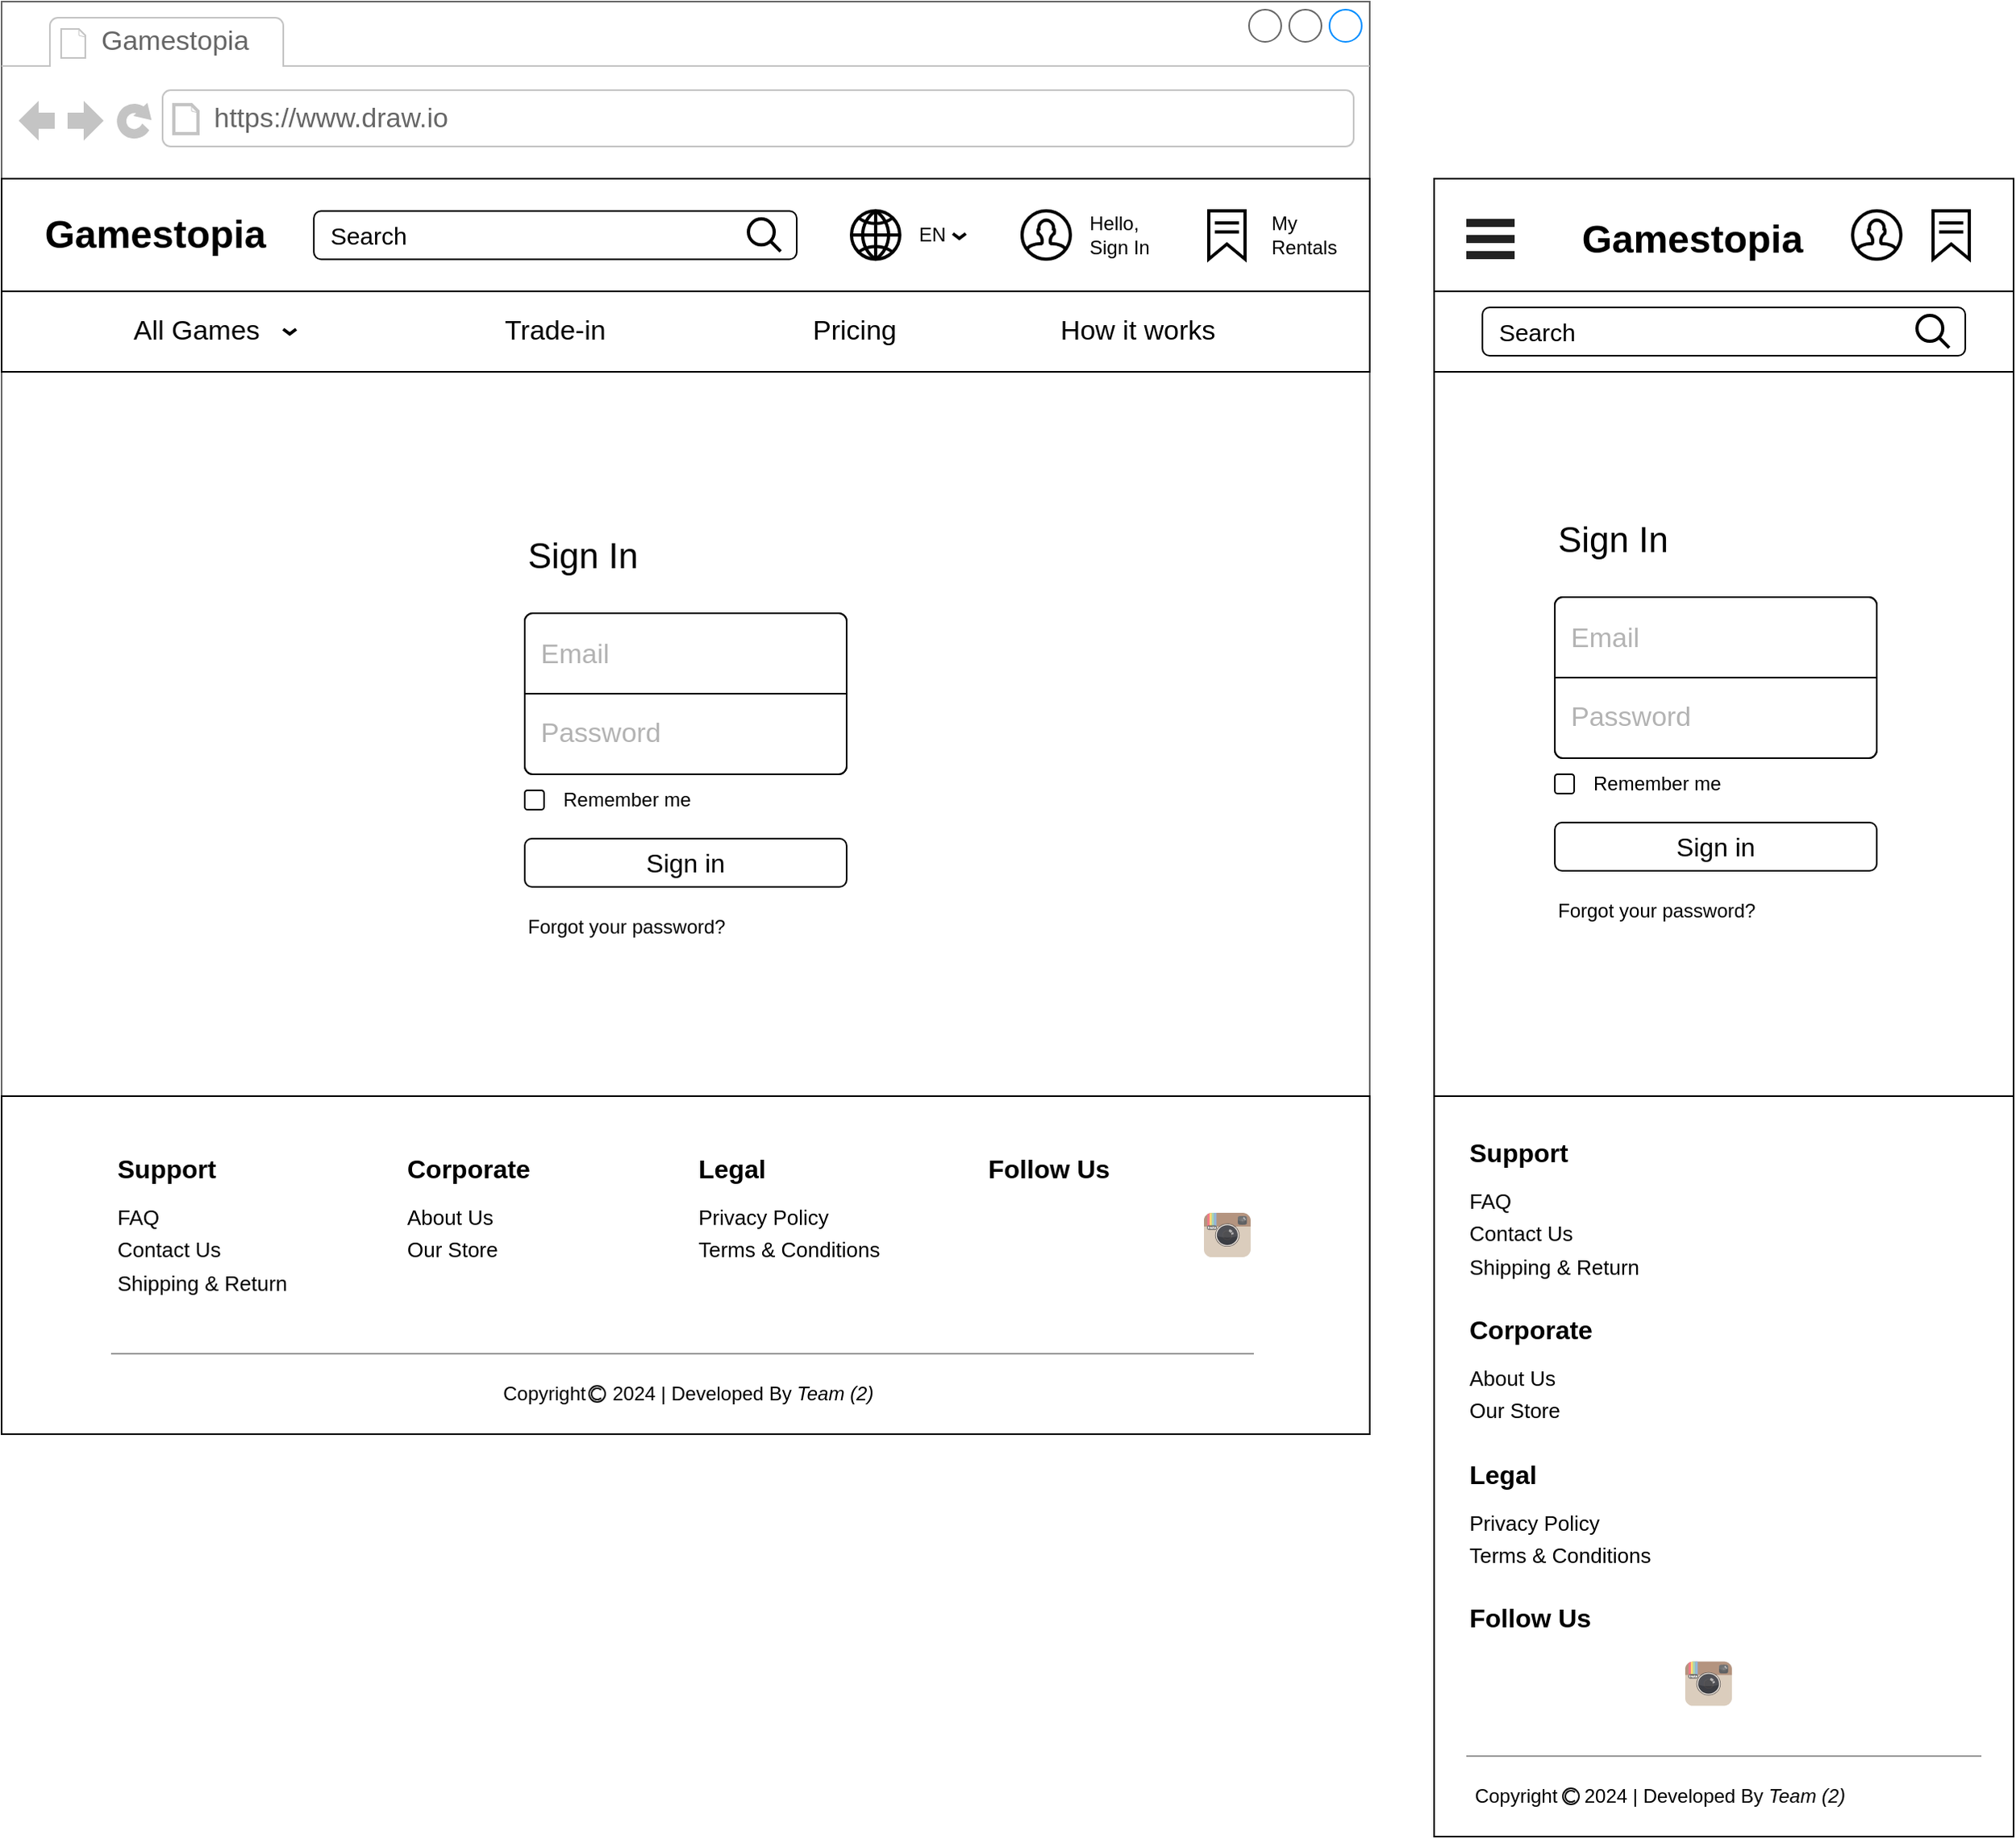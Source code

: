 <mxfile>
    <diagram id="GFclDaCIk4YAcfMqffFD" name="Page-1">
        <mxGraphModel dx="1577" dy="1097" grid="1" gridSize="10" guides="1" tooltips="1" connect="1" arrows="1" fold="1" page="1" pageScale="1" pageWidth="850" pageHeight="1100" math="0" shadow="0">
            <root>
                <mxCell id="0"/>
                <mxCell id="1" parent="0"/>
                <mxCell id="2" value="" style="strokeWidth=1;shadow=0;dashed=0;align=center;html=1;shape=mxgraph.mockup.containers.browserWindow;rSize=0;strokeColor=#666666;strokeColor2=#008cff;strokeColor3=#c4c4c4;mainText=,;recursiveResize=0;" parent="1" vertex="1">
                    <mxGeometry x="210" y="480" width="850" height="890" as="geometry"/>
                </mxCell>
                <mxCell id="3" value="Gamestopia" style="strokeWidth=1;shadow=0;dashed=0;align=center;html=1;shape=mxgraph.mockup.containers.anchor;fontSize=17;fontColor=#666666;align=left;" parent="2" vertex="1">
                    <mxGeometry x="60" y="12" width="170" height="26" as="geometry"/>
                </mxCell>
                <mxCell id="4" value="https://www.draw.io" style="strokeWidth=1;shadow=0;dashed=0;align=center;html=1;shape=mxgraph.mockup.containers.anchor;rSize=0;fontSize=17;fontColor=#666666;align=left;" parent="2" vertex="1">
                    <mxGeometry x="130" y="60" width="250" height="26" as="geometry"/>
                </mxCell>
                <mxCell id="569" value="Sign In" style="text;html=1;strokeColor=none;fillColor=none;align=left;verticalAlign=middle;whiteSpace=wrap;rounded=0;fontSize=22;" parent="2" vertex="1">
                    <mxGeometry x="325" y="320" width="130" height="50" as="geometry"/>
                </mxCell>
                <mxCell id="570" value="" style="html=1;shadow=0;dashed=0;shape=mxgraph.bootstrap.rrect;rSize=5;strokeColor=#000000;html=1;whiteSpace=wrap;fillColor=#FFFFFF;fontColor=#000000;fontSize=19;" parent="2" vertex="1">
                    <mxGeometry x="325" y="380" width="200" height="100" as="geometry"/>
                </mxCell>
                <mxCell id="571" value="Email" style="strokeColor=inherit;fillColor=inherit;gradientColor=inherit;fontColor=#B3B3B3;html=1;shadow=0;dashed=0;shape=mxgraph.bootstrap.topButton;rSize=5;perimeter=none;whiteSpace=wrap;resizeWidth=1;align=left;spacing=10;fontSize=17;" parent="570" vertex="1">
                    <mxGeometry width="200" height="52" relative="1" as="geometry"/>
                </mxCell>
                <mxCell id="573" value="Password" style="strokeColor=inherit;fillColor=inherit;gradientColor=inherit;fontColor=#B3B3B3;html=1;shadow=0;dashed=0;shape=mxgraph.bootstrap.bottomButton;rSize=5;perimeter=none;whiteSpace=wrap;resizeWidth=1;resizeHeight=0;align=left;spacing=10;fontSize=17;" parent="570" vertex="1">
                    <mxGeometry y="1" width="200" height="50" relative="1" as="geometry">
                        <mxPoint y="-50" as="offset"/>
                    </mxGeometry>
                </mxCell>
                <mxCell id="576" value="&lt;font color=&quot;#000000&quot; style=&quot;font-size: 16px;&quot;&gt;Sign in&lt;/font&gt;" style="rounded=1;whiteSpace=wrap;html=1;strokeColor=#000000;fontSize=16;fontColor=#B3B3B3;" parent="2" vertex="1">
                    <mxGeometry x="325" y="520" width="200" height="30" as="geometry"/>
                </mxCell>
                <mxCell id="577" value="Remember me" style="rounded=1;align=left;verticalAlign=middle;fontStyle=0;fontSize=12;labelPosition=right;verticalLabelPosition=middle;spacingLeft=10;html=1;shadow=0;dashed=0;" parent="2" vertex="1">
                    <mxGeometry x="325" y="490" width="12" height="12" as="geometry"/>
                </mxCell>
                <mxCell id="550" value="" style="group" parent="2" vertex="1" connectable="0">
                    <mxGeometry y="680" width="850" height="210" as="geometry"/>
                </mxCell>
                <mxCell id="160" value="" style="rounded=0;whiteSpace=wrap;html=1;" parent="550" vertex="1">
                    <mxGeometry width="850" height="210" as="geometry"/>
                </mxCell>
                <mxCell id="153" value="&lt;b&gt;&lt;font style=&quot;font-size: 16px;&quot;&gt;Follow Us&lt;/font&gt;&lt;/b&gt;" style="text;html=1;align=left;verticalAlign=middle;whiteSpace=wrap;rounded=0;" parent="550" vertex="1">
                    <mxGeometry x="611" y="30" width="120" height="30" as="geometry"/>
                </mxCell>
                <mxCell id="154" value="" style="shape=image;html=1;verticalAlign=top;verticalLabelPosition=bottom;labelBackgroundColor=#ffffff;imageAspect=0;aspect=fixed;image=https://cdn2.iconfinder.com/data/icons/social-media-2285/512/1_Facebook_colored_svg_copy-128.png;fillColor=none;strokeColor=none;" parent="550" vertex="1">
                    <mxGeometry x="614" y="72.5" width="27.5" height="27.5" as="geometry"/>
                </mxCell>
                <mxCell id="155" value="" style="shape=image;html=1;verticalAlign=top;verticalLabelPosition=bottom;labelBackgroundColor=#ffffff;imageAspect=0;aspect=fixed;image=https://cdn3.iconfinder.com/data/icons/2018-social-media-logotypes/1000/2018_social_media_popular_app_logo_twitter-128.png;fillColor=none;strokeColor=none;" parent="550" vertex="1">
                    <mxGeometry x="659" y="72.5" width="27.5" height="27.5" as="geometry"/>
                </mxCell>
                <mxCell id="156" value="" style="shape=image;html=1;verticalAlign=top;verticalLabelPosition=bottom;labelBackgroundColor=#ffffff;imageAspect=0;aspect=fixed;image=https://cdn4.iconfinder.com/data/icons/social-media-flat-7/64/Social-media_Youtube-128.png;fillColor=none;strokeColor=none;" parent="550" vertex="1">
                    <mxGeometry x="702" y="71.25" width="30" height="30" as="geometry"/>
                </mxCell>
                <mxCell id="158" value="" style="dashed=0;outlineConnect=0;html=1;align=center;labelPosition=center;verticalLabelPosition=bottom;verticalAlign=top;shape=mxgraph.weblogos.instagram;fillColor=none;strokeColor=none;" parent="550" vertex="1">
                    <mxGeometry x="747" y="72.5" width="29" height="27.5" as="geometry"/>
                </mxCell>
                <mxCell id="399" value="" style="verticalLabelPosition=bottom;shadow=0;dashed=0;align=center;html=1;verticalAlign=top;strokeWidth=1;shape=mxgraph.mockup.markup.line;strokeColor=#999999;fontSize=16;fontColor=#000000;fillColor=#808080;" parent="550" vertex="1">
                    <mxGeometry x="68" y="150" width="710" height="20" as="geometry"/>
                </mxCell>
                <mxCell id="400" value="&lt;b&gt;&lt;font style=&quot;font-size: 16px;&quot;&gt;Support&lt;/font&gt;&lt;/b&gt;" style="text;html=1;align=left;verticalAlign=middle;whiteSpace=wrap;rounded=0;" parent="550" vertex="1">
                    <mxGeometry x="70" y="30" width="120" height="30" as="geometry"/>
                </mxCell>
                <mxCell id="401" value="&lt;span style=&quot;font-size: 16px;&quot;&gt;&lt;b&gt;Corporate&lt;/b&gt;&lt;/span&gt;" style="text;html=1;align=left;verticalAlign=middle;whiteSpace=wrap;rounded=0;" parent="550" vertex="1">
                    <mxGeometry x="250" y="30" width="120" height="30" as="geometry"/>
                </mxCell>
                <mxCell id="402" value="&lt;b&gt;&lt;font style=&quot;font-size: 16px;&quot;&gt;Legal&lt;/font&gt;&lt;/b&gt;" style="text;html=1;align=left;verticalAlign=middle;whiteSpace=wrap;rounded=0;" parent="550" vertex="1">
                    <mxGeometry x="431" y="30" width="120" height="30" as="geometry"/>
                </mxCell>
                <mxCell id="406" value="Privacy Policy" style="text;html=1;strokeColor=none;fillColor=none;align=left;verticalAlign=middle;whiteSpace=wrap;rounded=0;fontSize=13;fontColor=#000000;" parent="550" vertex="1">
                    <mxGeometry x="431" y="60" width="150" height="30" as="geometry"/>
                </mxCell>
                <mxCell id="407" value="Terms &amp;amp; Conditions" style="text;html=1;strokeColor=none;fillColor=none;align=left;verticalAlign=middle;whiteSpace=wrap;rounded=0;fontSize=13;fontColor=#000000;" parent="550" vertex="1">
                    <mxGeometry x="431" y="80" width="150" height="30" as="geometry"/>
                </mxCell>
                <mxCell id="408" value="About Us" style="text;html=1;strokeColor=none;fillColor=none;align=left;verticalAlign=middle;whiteSpace=wrap;rounded=0;fontSize=13;fontColor=#000000;" parent="550" vertex="1">
                    <mxGeometry x="250" y="60" width="150" height="30" as="geometry"/>
                </mxCell>
                <mxCell id="409" value="Our Store" style="text;html=1;strokeColor=none;fillColor=none;align=left;verticalAlign=middle;whiteSpace=wrap;rounded=0;fontSize=13;fontColor=#000000;" parent="550" vertex="1">
                    <mxGeometry x="250" y="80" width="150" height="30" as="geometry"/>
                </mxCell>
                <mxCell id="410" value="Contact Us" style="text;html=1;strokeColor=none;fillColor=none;align=left;verticalAlign=middle;whiteSpace=wrap;rounded=0;fontSize=13;fontColor=#000000;" parent="550" vertex="1">
                    <mxGeometry x="70" y="80" width="150" height="30" as="geometry"/>
                </mxCell>
                <mxCell id="411" value="FAQ" style="text;html=1;strokeColor=none;fillColor=none;align=left;verticalAlign=middle;whiteSpace=wrap;rounded=0;fontSize=13;fontColor=#000000;" parent="550" vertex="1">
                    <mxGeometry x="70" y="60" width="150" height="30" as="geometry"/>
                </mxCell>
                <mxCell id="412" value="Shipping &amp;amp; Return" style="text;html=1;strokeColor=none;fillColor=none;align=left;verticalAlign=middle;whiteSpace=wrap;rounded=0;fontSize=13;fontColor=#000000;" parent="550" vertex="1">
                    <mxGeometry x="70" y="101.25" width="150" height="30" as="geometry"/>
                </mxCell>
                <mxCell id="161" value="" style="group" parent="550" vertex="1" connectable="0">
                    <mxGeometry x="260" y="170" width="330" height="30" as="geometry"/>
                </mxCell>
                <mxCell id="145" value="&amp;nbsp;Copyright&amp;nbsp; &amp;nbsp; &amp;nbsp;2024 | Developed By &lt;i&gt;Team (2)&lt;/i&gt;" style="text;html=1;align=center;verticalAlign=middle;whiteSpace=wrap;rounded=0;" parent="161" vertex="1">
                    <mxGeometry width="330" height="30" as="geometry"/>
                </mxCell>
                <mxCell id="144" value="" style="strokeColor=#0f0f0f;verticalLabelPosition=bottom;shadow=0;dashed=0;verticalAlign=top;strokeWidth=1;html=1;shape=mxgraph.mockup.misc.copyrightIcon;perimeterSpacing=0;" parent="161" vertex="1">
                    <mxGeometry x="105" y="10" width="10" height="10" as="geometry"/>
                </mxCell>
                <mxCell id="585" value="Forgot your password?" style="text;html=1;strokeColor=none;fillColor=none;align=left;verticalAlign=middle;whiteSpace=wrap;rounded=0;" vertex="1" parent="2">
                    <mxGeometry x="325" y="560" width="130" height="30" as="geometry"/>
                </mxCell>
                <mxCell id="415" value="" style="rounded=0;whiteSpace=wrap;html=1;fontSize=13;" parent="1" vertex="1">
                    <mxGeometry x="1100" y="590" width="360" height="1030" as="geometry"/>
                </mxCell>
                <mxCell id="428" value="" style="group" parent="1" vertex="1" connectable="0">
                    <mxGeometry x="1130" y="670" width="330" height="50" as="geometry"/>
                </mxCell>
                <mxCell id="429" value="" style="html=1;verticalLabelPosition=bottom;align=center;labelBackgroundColor=#ffffff;verticalAlign=top;strokeWidth=2;strokeColor=#000000;shadow=0;dashed=0;shape=mxgraph.ios7.icons.looking_glass;fontSize=15;fontColor=#000000;fillColor=none;" parent="428" vertex="1">
                    <mxGeometry x="270" y="4.94" width="20" height="20.12" as="geometry"/>
                </mxCell>
                <mxCell id="430" value="&amp;nbsp; Search" style="rounded=1;whiteSpace=wrap;html=1;strokeColor=#000000;fontSize=15;fontColor=#000000;fillColor=none;align=left;" parent="428" vertex="1">
                    <mxGeometry width="300" height="30" as="geometry"/>
                </mxCell>
                <mxCell id="431" value="" style="rounded=0;whiteSpace=wrap;html=1;strokeColor=default;fontSize=13;fontColor=#000000;fillColor=none;" parent="428" vertex="1">
                    <mxGeometry x="-30" y="-10" width="360" height="50" as="geometry"/>
                </mxCell>
                <mxCell id="551" value="" style="group" parent="1" vertex="1" connectable="0">
                    <mxGeometry x="1100" y="1160" width="360" height="460" as="geometry"/>
                </mxCell>
                <mxCell id="529" value="" style="rounded=0;whiteSpace=wrap;html=1;" parent="551" vertex="1">
                    <mxGeometry width="360" height="460" as="geometry"/>
                </mxCell>
                <mxCell id="530" value="&lt;b&gt;&lt;font style=&quot;font-size: 16px;&quot;&gt;Follow Us&lt;/font&gt;&lt;/b&gt;" style="text;html=1;align=left;verticalAlign=middle;whiteSpace=wrap;rounded=0;" parent="551" vertex="1">
                    <mxGeometry x="20" y="308.75" width="120" height="30" as="geometry"/>
                </mxCell>
                <mxCell id="531" value="" style="shape=image;html=1;verticalAlign=top;verticalLabelPosition=bottom;labelBackgroundColor=#ffffff;imageAspect=0;aspect=fixed;image=https://cdn2.iconfinder.com/data/icons/social-media-2285/512/1_Facebook_colored_svg_copy-128.png;fillColor=none;strokeColor=none;" parent="551" vertex="1">
                    <mxGeometry x="23" y="351.25" width="27.5" height="27.5" as="geometry"/>
                </mxCell>
                <mxCell id="532" value="" style="shape=image;html=1;verticalAlign=top;verticalLabelPosition=bottom;labelBackgroundColor=#ffffff;imageAspect=0;aspect=fixed;image=https://cdn3.iconfinder.com/data/icons/2018-social-media-logotypes/1000/2018_social_media_popular_app_logo_twitter-128.png;fillColor=none;strokeColor=none;" parent="551" vertex="1">
                    <mxGeometry x="68" y="351.25" width="27.5" height="27.5" as="geometry"/>
                </mxCell>
                <mxCell id="533" value="" style="shape=image;html=1;verticalAlign=top;verticalLabelPosition=bottom;labelBackgroundColor=#ffffff;imageAspect=0;aspect=fixed;image=https://cdn4.iconfinder.com/data/icons/social-media-flat-7/64/Social-media_Youtube-128.png;fillColor=none;strokeColor=none;" parent="551" vertex="1">
                    <mxGeometry x="111" y="350" width="30" height="30" as="geometry"/>
                </mxCell>
                <mxCell id="534" value="" style="dashed=0;outlineConnect=0;html=1;align=center;labelPosition=center;verticalLabelPosition=bottom;verticalAlign=top;shape=mxgraph.weblogos.instagram;fillColor=none;strokeColor=none;" parent="551" vertex="1">
                    <mxGeometry x="156" y="351.25" width="29" height="27.5" as="geometry"/>
                </mxCell>
                <mxCell id="536" value="&lt;b&gt;&lt;font style=&quot;font-size: 16px;&quot;&gt;Support&lt;/font&gt;&lt;/b&gt;" style="text;html=1;align=left;verticalAlign=middle;whiteSpace=wrap;rounded=0;" parent="551" vertex="1">
                    <mxGeometry x="20" y="20" width="120" height="30" as="geometry"/>
                </mxCell>
                <mxCell id="537" value="&lt;span style=&quot;font-size: 16px;&quot;&gt;&lt;b&gt;Corporate&lt;/b&gt;&lt;/span&gt;" style="text;html=1;align=left;verticalAlign=middle;whiteSpace=wrap;rounded=0;" parent="551" vertex="1">
                    <mxGeometry x="20" y="130" width="120" height="30" as="geometry"/>
                </mxCell>
                <mxCell id="538" value="&lt;b&gt;&lt;font style=&quot;font-size: 16px;&quot;&gt;Legal&lt;/font&gt;&lt;/b&gt;" style="text;html=1;align=left;verticalAlign=middle;whiteSpace=wrap;rounded=0;" parent="551" vertex="1">
                    <mxGeometry x="20" y="220" width="120" height="30" as="geometry"/>
                </mxCell>
                <mxCell id="539" value="Privacy Policy" style="text;html=1;strokeColor=none;fillColor=none;align=left;verticalAlign=middle;whiteSpace=wrap;rounded=0;fontSize=13;fontColor=#000000;" parent="551" vertex="1">
                    <mxGeometry x="20" y="250" width="150" height="30" as="geometry"/>
                </mxCell>
                <mxCell id="540" value="Terms &amp;amp; Conditions" style="text;html=1;strokeColor=none;fillColor=none;align=left;verticalAlign=middle;whiteSpace=wrap;rounded=0;fontSize=13;fontColor=#000000;" parent="551" vertex="1">
                    <mxGeometry x="20" y="270" width="150" height="30" as="geometry"/>
                </mxCell>
                <mxCell id="541" value="About Us" style="text;html=1;strokeColor=none;fillColor=none;align=left;verticalAlign=middle;whiteSpace=wrap;rounded=0;fontSize=13;fontColor=#000000;" parent="551" vertex="1">
                    <mxGeometry x="20" y="160" width="150" height="30" as="geometry"/>
                </mxCell>
                <mxCell id="542" value="Our Store" style="text;html=1;strokeColor=none;fillColor=none;align=left;verticalAlign=middle;whiteSpace=wrap;rounded=0;fontSize=13;fontColor=#000000;" parent="551" vertex="1">
                    <mxGeometry x="20" y="180" width="150" height="30" as="geometry"/>
                </mxCell>
                <mxCell id="543" value="Contact Us" style="text;html=1;strokeColor=none;fillColor=none;align=left;verticalAlign=middle;whiteSpace=wrap;rounded=0;fontSize=13;fontColor=#000000;" parent="551" vertex="1">
                    <mxGeometry x="20" y="70" width="150" height="30" as="geometry"/>
                </mxCell>
                <mxCell id="544" value="FAQ" style="text;html=1;strokeColor=none;fillColor=none;align=left;verticalAlign=middle;whiteSpace=wrap;rounded=0;fontSize=13;fontColor=#000000;" parent="551" vertex="1">
                    <mxGeometry x="20" y="50" width="150" height="30" as="geometry"/>
                </mxCell>
                <mxCell id="545" value="Shipping &amp;amp; Return" style="text;html=1;strokeColor=none;fillColor=none;align=left;verticalAlign=middle;whiteSpace=wrap;rounded=0;fontSize=13;fontColor=#000000;" parent="551" vertex="1">
                    <mxGeometry x="20" y="91.25" width="150" height="30" as="geometry"/>
                </mxCell>
                <mxCell id="546" value="" style="group;align=left;" parent="551" vertex="1" connectable="0">
                    <mxGeometry x="20" y="420" width="330" height="30" as="geometry"/>
                </mxCell>
                <mxCell id="547" value="&amp;nbsp;Copyright&amp;nbsp; &amp;nbsp; &amp;nbsp;2024 | Developed By &lt;i&gt;Team (2)&lt;/i&gt;" style="text;html=1;align=left;verticalAlign=middle;whiteSpace=wrap;rounded=0;" parent="546" vertex="1">
                    <mxGeometry width="330" height="30" as="geometry"/>
                </mxCell>
                <mxCell id="548" value="" style="strokeColor=#0f0f0f;verticalLabelPosition=bottom;shadow=0;dashed=0;verticalAlign=top;strokeWidth=1;html=1;shape=mxgraph.mockup.misc.copyrightIcon;perimeterSpacing=0;align=left;" parent="546" vertex="1">
                    <mxGeometry x="60" y="10" width="10" height="10" as="geometry"/>
                </mxCell>
                <mxCell id="535" value="" style="verticalLabelPosition=bottom;shadow=0;dashed=0;align=center;html=1;verticalAlign=top;strokeWidth=1;shape=mxgraph.mockup.markup.line;strokeColor=#999999;fontSize=16;fontColor=#000000;fillColor=#808080;" parent="546" vertex="1">
                    <mxGeometry y="-20" width="320" height="20" as="geometry"/>
                </mxCell>
                <mxCell id="579" value="Sign In" style="text;html=1;strokeColor=none;fillColor=none;align=left;verticalAlign=middle;whiteSpace=wrap;rounded=0;fontSize=22;" parent="1" vertex="1">
                    <mxGeometry x="1175" y="790" width="130" height="50" as="geometry"/>
                </mxCell>
                <mxCell id="580" value="" style="html=1;shadow=0;dashed=0;shape=mxgraph.bootstrap.rrect;rSize=5;strokeColor=#000000;html=1;whiteSpace=wrap;fillColor=#FFFFFF;fontColor=#000000;fontSize=19;" parent="1" vertex="1">
                    <mxGeometry x="1175" y="850" width="200" height="100" as="geometry"/>
                </mxCell>
                <mxCell id="581" value="Email" style="strokeColor=inherit;fillColor=inherit;gradientColor=inherit;fontColor=#B3B3B3;html=1;shadow=0;dashed=0;shape=mxgraph.bootstrap.topButton;rSize=5;perimeter=none;whiteSpace=wrap;resizeWidth=1;align=left;spacing=10;fontSize=17;" parent="580" vertex="1">
                    <mxGeometry width="200" height="52" relative="1" as="geometry"/>
                </mxCell>
                <mxCell id="582" value="Password" style="strokeColor=inherit;fillColor=inherit;gradientColor=inherit;fontColor=#B3B3B3;html=1;shadow=0;dashed=0;shape=mxgraph.bootstrap.bottomButton;rSize=5;perimeter=none;whiteSpace=wrap;resizeWidth=1;resizeHeight=0;align=left;spacing=10;fontSize=17;" parent="580" vertex="1">
                    <mxGeometry y="1" width="200" height="50" relative="1" as="geometry">
                        <mxPoint y="-50" as="offset"/>
                    </mxGeometry>
                </mxCell>
                <mxCell id="583" value="&lt;font color=&quot;#000000&quot; style=&quot;font-size: 16px;&quot;&gt;Sign in&lt;/font&gt;" style="rounded=1;whiteSpace=wrap;html=1;strokeColor=#000000;fontSize=16;fontColor=#B3B3B3;" parent="1" vertex="1">
                    <mxGeometry x="1175" y="990" width="200" height="30" as="geometry"/>
                </mxCell>
                <mxCell id="584" value="Remember me" style="rounded=1;align=left;verticalAlign=middle;fontStyle=0;fontSize=12;labelPosition=right;verticalLabelPosition=middle;spacingLeft=10;html=1;shadow=0;dashed=0;" parent="1" vertex="1">
                    <mxGeometry x="1175" y="960" width="12" height="12" as="geometry"/>
                </mxCell>
                <mxCell id="586" value="Forgot your password?" style="text;html=1;strokeColor=none;fillColor=none;align=left;verticalAlign=middle;whiteSpace=wrap;rounded=0;" vertex="1" parent="1">
                    <mxGeometry x="1175" y="1030" width="130" height="30" as="geometry"/>
                </mxCell>
                <mxCell id="617" value="" style="group" vertex="1" connectable="0" parent="1">
                    <mxGeometry x="210" y="590" width="850" height="70" as="geometry"/>
                </mxCell>
                <mxCell id="618" value="" style="rounded=0;whiteSpace=wrap;html=1;strokeColor=#000000;fillColor=none;" vertex="1" parent="617">
                    <mxGeometry width="850" height="70" as="geometry"/>
                </mxCell>
                <mxCell id="619" value="Gamestopia" style="text;strokeColor=none;fillColor=none;html=1;fontSize=24;fontStyle=1;verticalAlign=middle;align=center;" vertex="1" parent="617">
                    <mxGeometry x="15" y="15" width="160" height="40" as="geometry"/>
                </mxCell>
                <mxCell id="620" value="" style="group" vertex="1" connectable="0" parent="617">
                    <mxGeometry x="634" y="20" width="90" height="30" as="geometry"/>
                </mxCell>
                <mxCell id="621" value="" style="html=1;verticalLabelPosition=bottom;align=center;labelBackgroundColor=#ffffff;verticalAlign=top;strokeWidth=2;strokeColor=#000000;shadow=0;dashed=0;shape=mxgraph.ios7.icons.user;fillColor=none;" vertex="1" parent="620">
                    <mxGeometry width="30" height="30" as="geometry"/>
                </mxCell>
                <mxCell id="622" value="Hello,&lt;br&gt;Sign In" style="text;html=1;strokeColor=none;fillColor=none;align=left;verticalAlign=middle;whiteSpace=wrap;rounded=0;" vertex="1" parent="620">
                    <mxGeometry x="40" width="50" height="30" as="geometry"/>
                </mxCell>
                <mxCell id="623" value="" style="group" vertex="1" connectable="0" parent="617">
                    <mxGeometry x="528" y="20" width="80" height="30" as="geometry"/>
                </mxCell>
                <mxCell id="624" value="" style="html=1;verticalLabelPosition=bottom;align=center;labelBackgroundColor=#ffffff;verticalAlign=top;strokeWidth=2;strokeColor=#000000;shadow=0;dashed=0;shape=mxgraph.ios7.icons.globe;fontSize=15;fontColor=#000000;fillColor=none;" vertex="1" parent="623">
                    <mxGeometry width="30" height="30" as="geometry"/>
                </mxCell>
                <mxCell id="625" value="EN&amp;nbsp;" style="text;html=1;strokeColor=none;fillColor=none;align=left;verticalAlign=middle;whiteSpace=wrap;rounded=0;container=0;" vertex="1" parent="623">
                    <mxGeometry x="40" width="40" height="30" as="geometry"/>
                </mxCell>
                <mxCell id="626" value="" style="html=1;verticalLabelPosition=bottom;labelBackgroundColor=#ffffff;verticalAlign=top;shadow=0;dashed=0;strokeWidth=2;shape=mxgraph.ios7.misc.down;strokeColor=default;fontSize=15;fontColor=#000000;fillColor=none;container=0;" vertex="1" parent="623">
                    <mxGeometry x="63" y="14.12" width="8" height="3" as="geometry"/>
                </mxCell>
                <mxCell id="627" value="" style="group" vertex="1" connectable="0" parent="617">
                    <mxGeometry x="194" y="20.12" width="300" height="30" as="geometry"/>
                </mxCell>
                <mxCell id="628" value="" style="html=1;verticalLabelPosition=bottom;align=center;labelBackgroundColor=#ffffff;verticalAlign=top;strokeWidth=2;strokeColor=#000000;shadow=0;dashed=0;shape=mxgraph.ios7.icons.looking_glass;fontSize=15;fontColor=#000000;fillColor=none;" vertex="1" parent="627">
                    <mxGeometry x="270" y="4.94" width="20" height="20.12" as="geometry"/>
                </mxCell>
                <mxCell id="629" value="&amp;nbsp; Search" style="rounded=1;whiteSpace=wrap;html=1;strokeColor=#000000;fontSize=15;fontColor=#000000;fillColor=none;align=left;" vertex="1" parent="627">
                    <mxGeometry width="300" height="30" as="geometry"/>
                </mxCell>
                <mxCell id="630" value="" style="group" vertex="1" connectable="0" parent="617">
                    <mxGeometry x="750" y="20" width="87" height="30" as="geometry"/>
                </mxCell>
                <mxCell id="631" value="My Rentals" style="text;html=1;strokeColor=none;fillColor=none;align=left;verticalAlign=middle;whiteSpace=wrap;rounded=0;" vertex="1" parent="630">
                    <mxGeometry x="37" width="50" height="30" as="geometry"/>
                </mxCell>
                <mxCell id="632" value="" style="html=1;verticalLabelPosition=bottom;align=center;labelBackgroundColor=#ffffff;verticalAlign=top;strokeWidth=2;strokeColor=#000000;shadow=0;dashed=0;shape=mxgraph.ios7.icons.bookmark;" vertex="1" parent="630">
                    <mxGeometry width="22.5" height="30" as="geometry"/>
                </mxCell>
                <mxCell id="633" value="" style="group" vertex="1" connectable="0" parent="1">
                    <mxGeometry x="210" y="660" width="850" height="50" as="geometry"/>
                </mxCell>
                <mxCell id="634" value="" style="rounded=0;whiteSpace=wrap;html=1;strokeColor=default;fontColor=#000000;fillColor=none;" vertex="1" parent="633">
                    <mxGeometry width="850" height="50" as="geometry"/>
                </mxCell>
                <mxCell id="635" value="Trade-in" style="text;html=1;strokeColor=none;fillColor=none;align=center;verticalAlign=middle;whiteSpace=wrap;rounded=0;fontSize=17;" vertex="1" parent="633">
                    <mxGeometry x="294" y="10" width="100" height="30" as="geometry"/>
                </mxCell>
                <mxCell id="636" value="" style="group" vertex="1" connectable="0" parent="633">
                    <mxGeometry x="80" y="10" width="115" height="30" as="geometry"/>
                </mxCell>
                <mxCell id="637" value="All Games" style="text;html=1;strokeColor=none;fillColor=none;align=left;verticalAlign=middle;whiteSpace=wrap;rounded=0;fontSize=17;" vertex="1" parent="636">
                    <mxGeometry width="115" height="30" as="geometry"/>
                </mxCell>
                <mxCell id="638" value="" style="html=1;verticalLabelPosition=bottom;labelBackgroundColor=#ffffff;verticalAlign=top;shadow=0;dashed=0;strokeWidth=2;shape=mxgraph.ios7.misc.down;strokeColor=default;fontSize=15;fontColor=#000000;fillColor=none;container=0;" vertex="1" parent="636">
                    <mxGeometry x="95" y="13.5" width="8" height="3" as="geometry"/>
                </mxCell>
                <mxCell id="639" value="Pricing" style="text;html=1;strokeColor=none;fillColor=none;align=center;verticalAlign=middle;whiteSpace=wrap;rounded=0;fontSize=17;" vertex="1" parent="633">
                    <mxGeometry x="480" y="10" width="100" height="30" as="geometry"/>
                </mxCell>
                <mxCell id="640" value="How it works" style="text;html=1;strokeColor=none;fillColor=none;align=center;verticalAlign=middle;whiteSpace=wrap;rounded=0;fontSize=17;" vertex="1" parent="633">
                    <mxGeometry x="648.75" y="10" width="114" height="30" as="geometry"/>
                </mxCell>
                <mxCell id="641" value="" style="group" vertex="1" connectable="0" parent="1">
                    <mxGeometry x="1100" y="590" width="360" height="70" as="geometry"/>
                </mxCell>
                <mxCell id="642" value="" style="rounded=0;whiteSpace=wrap;html=1;strokeColor=default;fontSize=13;fontColor=#000000;fillColor=none;" vertex="1" parent="641">
                    <mxGeometry width="360" height="70" as="geometry"/>
                </mxCell>
                <mxCell id="643" value="Gamestopia" style="text;strokeColor=none;fillColor=none;html=1;fontSize=24;fontStyle=1;verticalAlign=middle;align=center;" vertex="1" parent="641">
                    <mxGeometry x="80" y="17.5" width="160" height="40" as="geometry"/>
                </mxCell>
                <mxCell id="644" value="" style="html=1;verticalLabelPosition=bottom;align=center;labelBackgroundColor=#ffffff;verticalAlign=top;strokeWidth=2;strokeColor=#000000;shadow=0;dashed=0;shape=mxgraph.ios7.icons.user;fillColor=none;" vertex="1" parent="641">
                    <mxGeometry x="260" y="20" width="30" height="30" as="geometry"/>
                </mxCell>
                <mxCell id="645" value="" style="html=1;verticalLabelPosition=bottom;labelBackgroundColor=#ffffff;verticalAlign=top;shadow=0;dashed=0;strokeWidth=2;shape=mxgraph.ios7.misc.options;fillColor=#222222;sketch=0;strokeColor=default;fontSize=13;fontColor=#000000;" vertex="1" parent="641">
                    <mxGeometry x="20" y="25" width="30" height="25" as="geometry"/>
                </mxCell>
                <mxCell id="646" value="" style="html=1;verticalLabelPosition=bottom;align=center;labelBackgroundColor=#ffffff;verticalAlign=top;strokeWidth=2;strokeColor=#000000;shadow=0;dashed=0;shape=mxgraph.ios7.icons.bookmark;" vertex="1" parent="641">
                    <mxGeometry x="310" y="20" width="22.5" height="30" as="geometry"/>
                </mxCell>
            </root>
        </mxGraphModel>
    </diagram>
</mxfile>